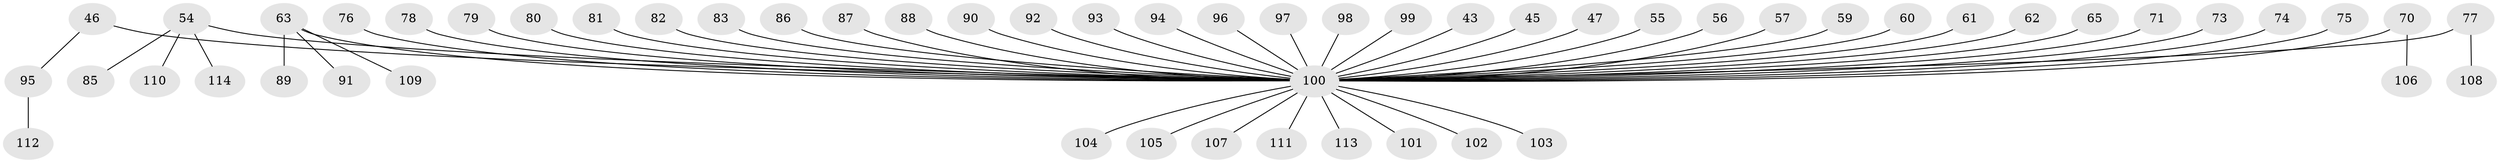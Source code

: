 // original degree distribution, {4: 0.08771929824561403, 10: 0.008771929824561403, 6: 0.017543859649122806, 2: 0.19298245614035087, 5: 0.017543859649122806, 3: 0.11403508771929824, 8: 0.008771929824561403, 1: 0.5526315789473685}
// Generated by graph-tools (version 1.1) at 2025/52/03/09/25 04:52:28]
// undirected, 57 vertices, 56 edges
graph export_dot {
graph [start="1"]
  node [color=gray90,style=filled];
  43;
  45;
  46;
  47;
  54;
  55;
  56;
  57;
  59;
  60;
  61;
  62;
  63;
  65;
  70;
  71;
  73;
  74;
  75;
  76;
  77;
  78;
  79;
  80;
  81;
  82;
  83;
  85;
  86;
  87;
  88;
  89;
  90;
  91;
  92;
  93;
  94;
  95;
  96;
  97;
  98;
  99;
  100 [super="+49+84+42"];
  101;
  102;
  103;
  104;
  105;
  106;
  107;
  108;
  109;
  110;
  111;
  112;
  113;
  114;
  43 -- 100;
  45 -- 100;
  46 -- 95;
  46 -- 100;
  47 -- 100;
  54 -- 85;
  54 -- 110;
  54 -- 114;
  54 -- 100;
  55 -- 100;
  56 -- 100;
  57 -- 100;
  59 -- 100;
  60 -- 100;
  61 -- 100;
  62 -- 100;
  63 -- 89;
  63 -- 91;
  63 -- 109;
  63 -- 100;
  65 -- 100;
  70 -- 106;
  70 -- 100;
  71 -- 100;
  73 -- 100;
  74 -- 100;
  75 -- 100;
  76 -- 100;
  77 -- 108;
  77 -- 100;
  78 -- 100;
  79 -- 100;
  80 -- 100;
  81 -- 100;
  82 -- 100;
  83 -- 100;
  86 -- 100;
  87 -- 100;
  88 -- 100;
  90 -- 100;
  92 -- 100;
  93 -- 100;
  94 -- 100;
  95 -- 112;
  96 -- 100;
  97 -- 100;
  98 -- 100;
  99 -- 100;
  100 -- 101;
  100 -- 102;
  100 -- 103;
  100 -- 104;
  100 -- 105;
  100 -- 107;
  100 -- 111;
  100 -- 113;
}
